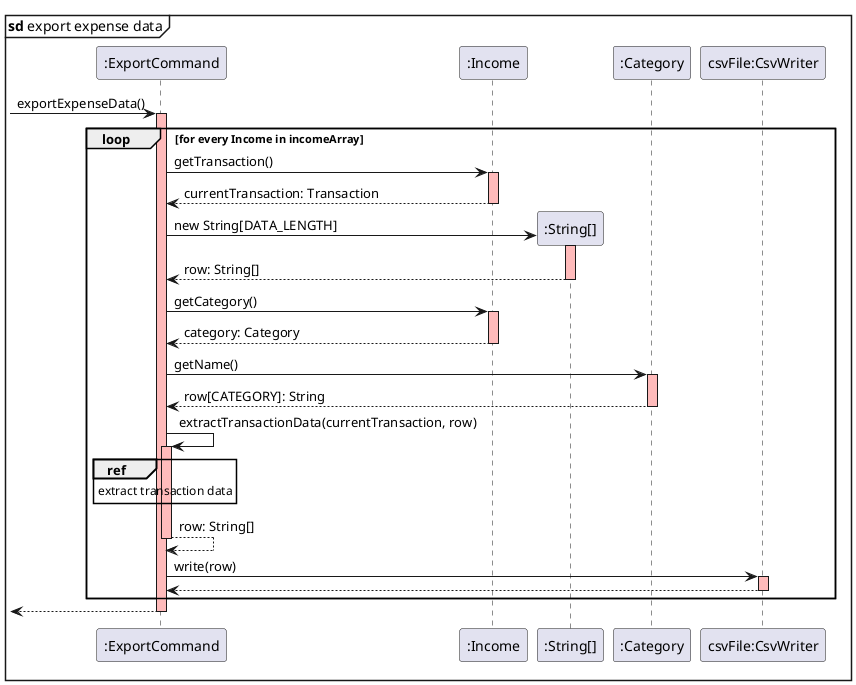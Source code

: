 @startuml
mainframe **sd** export expense data
-> ":ExportCommand": exportExpenseData()
activate ":ExportCommand" #FFBBBB
loop for every Income in incomeArray
    ":ExportCommand" -> ":Income": getTransaction()
    activate ":Income" #FFBBBB
    ":Income" --> ":ExportCommand": currentTransaction: Transaction
    deactivate
    create ":String[]"
    ":ExportCommand" -> ":String[]": new String[DATA_LENGTH]
    activate ":String[]" #FFBBBB
    ":String[]" --> ":ExportCommand": row: String[]
    deactivate
    ":ExportCommand" -> ":Income": getCategory()
    activate ":Income" #FFBBBB
    ":Income" --> ":ExportCommand": category: Category
    deactivate
    ":ExportCommand" -> ":Category": getName()
    activate ":Category" #FFBBBB
    ":Category" --> ":ExportCommand": row[CATEGORY]: String
    deactivate
    ":ExportCommand" -> ":ExportCommand": extractTransactionData(currentTransaction, row)
    activate ":ExportCommand" #FFBBBB
    ref over ":ExportCommand": extract transaction data
    ":ExportCommand" --> ":ExportCommand": row: String[]
    deactivate
    ":ExportCommand" -> "csvFile:CsvWriter": write(row)
    activate "csvFile:CsvWriter" #FFBBBB
    "csvFile:CsvWriter" --> ":ExportCommand"
    deactivate
end
<-- ":ExportCommand"
deactivate
@enduml